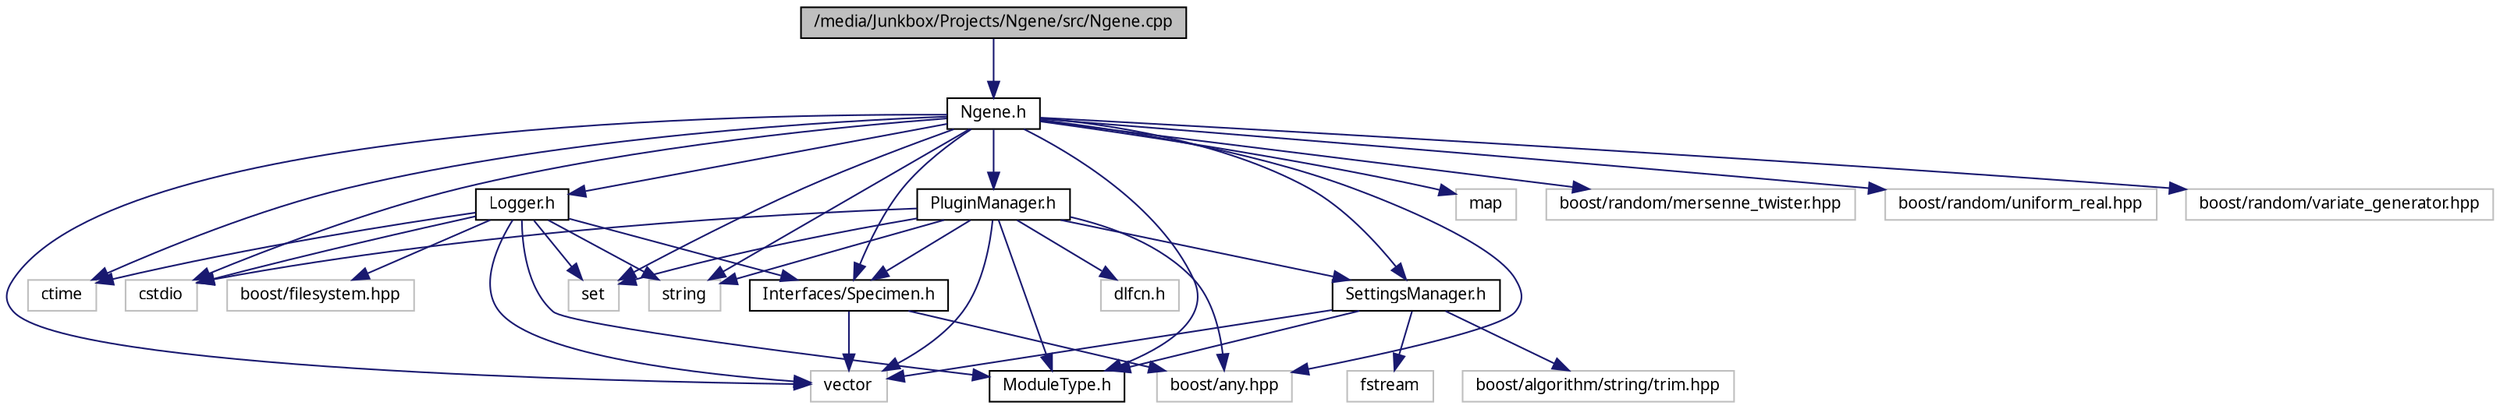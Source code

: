 digraph G
{
  edge [fontname="FreeSans.ttf",fontsize=10,labelfontname="FreeSans.ttf",labelfontsize=10];
  node [fontname="FreeSans.ttf",fontsize=10,shape=record];
  Node1 [label="/media/Junkbox/Projects/Ngene/src/Ngene.cpp",height=0.2,width=0.4,color="black", fillcolor="grey75", style="filled" fontcolor="black"];
  Node1 -> Node2 [color="midnightblue",fontsize=10,style="solid",fontname="FreeSans.ttf"];
  Node2 [label="Ngene.h",height=0.2,width=0.4,color="black", fillcolor="white", style="filled",URL="$Ngene_8h.html"];
  Node2 -> Node3 [color="midnightblue",fontsize=10,style="solid",fontname="FreeSans.ttf"];
  Node3 [label="cstdio",height=0.2,width=0.4,color="grey75", fillcolor="white", style="filled"];
  Node2 -> Node4 [color="midnightblue",fontsize=10,style="solid",fontname="FreeSans.ttf"];
  Node4 [label="ctime",height=0.2,width=0.4,color="grey75", fillcolor="white", style="filled"];
  Node2 -> Node5 [color="midnightblue",fontsize=10,style="solid",fontname="FreeSans.ttf"];
  Node5 [label="map",height=0.2,width=0.4,color="grey75", fillcolor="white", style="filled"];
  Node2 -> Node6 [color="midnightblue",fontsize=10,style="solid",fontname="FreeSans.ttf"];
  Node6 [label="set",height=0.2,width=0.4,color="grey75", fillcolor="white", style="filled"];
  Node2 -> Node7 [color="midnightblue",fontsize=10,style="solid",fontname="FreeSans.ttf"];
  Node7 [label="string",height=0.2,width=0.4,color="grey75", fillcolor="white", style="filled"];
  Node2 -> Node8 [color="midnightblue",fontsize=10,style="solid",fontname="FreeSans.ttf"];
  Node8 [label="vector",height=0.2,width=0.4,color="grey75", fillcolor="white", style="filled"];
  Node2 -> Node9 [color="midnightblue",fontsize=10,style="solid",fontname="FreeSans.ttf"];
  Node9 [label="boost/any.hpp",height=0.2,width=0.4,color="grey75", fillcolor="white", style="filled"];
  Node2 -> Node10 [color="midnightblue",fontsize=10,style="solid",fontname="FreeSans.ttf"];
  Node10 [label="boost/random/mersenne_twister.hpp",height=0.2,width=0.4,color="grey75", fillcolor="white", style="filled"];
  Node2 -> Node11 [color="midnightblue",fontsize=10,style="solid",fontname="FreeSans.ttf"];
  Node11 [label="boost/random/uniform_real.hpp",height=0.2,width=0.4,color="grey75", fillcolor="white", style="filled"];
  Node2 -> Node12 [color="midnightblue",fontsize=10,style="solid",fontname="FreeSans.ttf"];
  Node12 [label="boost/random/variate_generator.hpp",height=0.2,width=0.4,color="grey75", fillcolor="white", style="filled"];
  Node2 -> Node13 [color="midnightblue",fontsize=10,style="solid",fontname="FreeSans.ttf"];
  Node13 [label="ModuleType.h",height=0.2,width=0.4,color="black", fillcolor="white", style="filled",URL="$ModuleType_8h.html"];
  Node2 -> Node14 [color="midnightblue",fontsize=10,style="solid",fontname="FreeSans.ttf"];
  Node14 [label="SettingsManager.h",height=0.2,width=0.4,color="black", fillcolor="white", style="filled",URL="$SettingsManager_8h.html"];
  Node14 -> Node15 [color="midnightblue",fontsize=10,style="solid",fontname="FreeSans.ttf"];
  Node15 [label="fstream",height=0.2,width=0.4,color="grey75", fillcolor="white", style="filled"];
  Node14 -> Node8 [color="midnightblue",fontsize=10,style="solid",fontname="FreeSans.ttf"];
  Node14 -> Node16 [color="midnightblue",fontsize=10,style="solid",fontname="FreeSans.ttf"];
  Node16 [label="boost/algorithm/string/trim.hpp",height=0.2,width=0.4,color="grey75", fillcolor="white", style="filled"];
  Node14 -> Node13 [color="midnightblue",fontsize=10,style="solid",fontname="FreeSans.ttf"];
  Node2 -> Node17 [color="midnightblue",fontsize=10,style="solid",fontname="FreeSans.ttf"];
  Node17 [label="PluginManager.h",height=0.2,width=0.4,color="black", fillcolor="white", style="filled",URL="$PluginManager_8h.html"];
  Node17 -> Node3 [color="midnightblue",fontsize=10,style="solid",fontname="FreeSans.ttf"];
  Node17 -> Node6 [color="midnightblue",fontsize=10,style="solid",fontname="FreeSans.ttf"];
  Node17 -> Node7 [color="midnightblue",fontsize=10,style="solid",fontname="FreeSans.ttf"];
  Node17 -> Node8 [color="midnightblue",fontsize=10,style="solid",fontname="FreeSans.ttf"];
  Node17 -> Node9 [color="midnightblue",fontsize=10,style="solid",fontname="FreeSans.ttf"];
  Node17 -> Node18 [color="midnightblue",fontsize=10,style="solid",fontname="FreeSans.ttf"];
  Node18 [label="dlfcn.h",height=0.2,width=0.4,color="grey75", fillcolor="white", style="filled"];
  Node17 -> Node13 [color="midnightblue",fontsize=10,style="solid",fontname="FreeSans.ttf"];
  Node17 -> Node19 [color="midnightblue",fontsize=10,style="solid",fontname="FreeSans.ttf"];
  Node19 [label="Interfaces/Specimen.h",height=0.2,width=0.4,color="black", fillcolor="white", style="filled",URL="$Specimen_8h.html"];
  Node19 -> Node8 [color="midnightblue",fontsize=10,style="solid",fontname="FreeSans.ttf"];
  Node19 -> Node9 [color="midnightblue",fontsize=10,style="solid",fontname="FreeSans.ttf"];
  Node17 -> Node14 [color="midnightblue",fontsize=10,style="solid",fontname="FreeSans.ttf"];
  Node2 -> Node19 [color="midnightblue",fontsize=10,style="solid",fontname="FreeSans.ttf"];
  Node2 -> Node20 [color="midnightblue",fontsize=10,style="solid",fontname="FreeSans.ttf"];
  Node20 [label="Logger.h",height=0.2,width=0.4,color="black", fillcolor="white", style="filled",URL="$Logger_8h.html"];
  Node20 -> Node13 [color="midnightblue",fontsize=10,style="solid",fontname="FreeSans.ttf"];
  Node20 -> Node19 [color="midnightblue",fontsize=10,style="solid",fontname="FreeSans.ttf"];
  Node20 -> Node3 [color="midnightblue",fontsize=10,style="solid",fontname="FreeSans.ttf"];
  Node20 -> Node4 [color="midnightblue",fontsize=10,style="solid",fontname="FreeSans.ttf"];
  Node20 -> Node6 [color="midnightblue",fontsize=10,style="solid",fontname="FreeSans.ttf"];
  Node20 -> Node7 [color="midnightblue",fontsize=10,style="solid",fontname="FreeSans.ttf"];
  Node20 -> Node8 [color="midnightblue",fontsize=10,style="solid",fontname="FreeSans.ttf"];
  Node20 -> Node21 [color="midnightblue",fontsize=10,style="solid",fontname="FreeSans.ttf"];
  Node21 [label="boost/filesystem.hpp",height=0.2,width=0.4,color="grey75", fillcolor="white", style="filled"];
}
